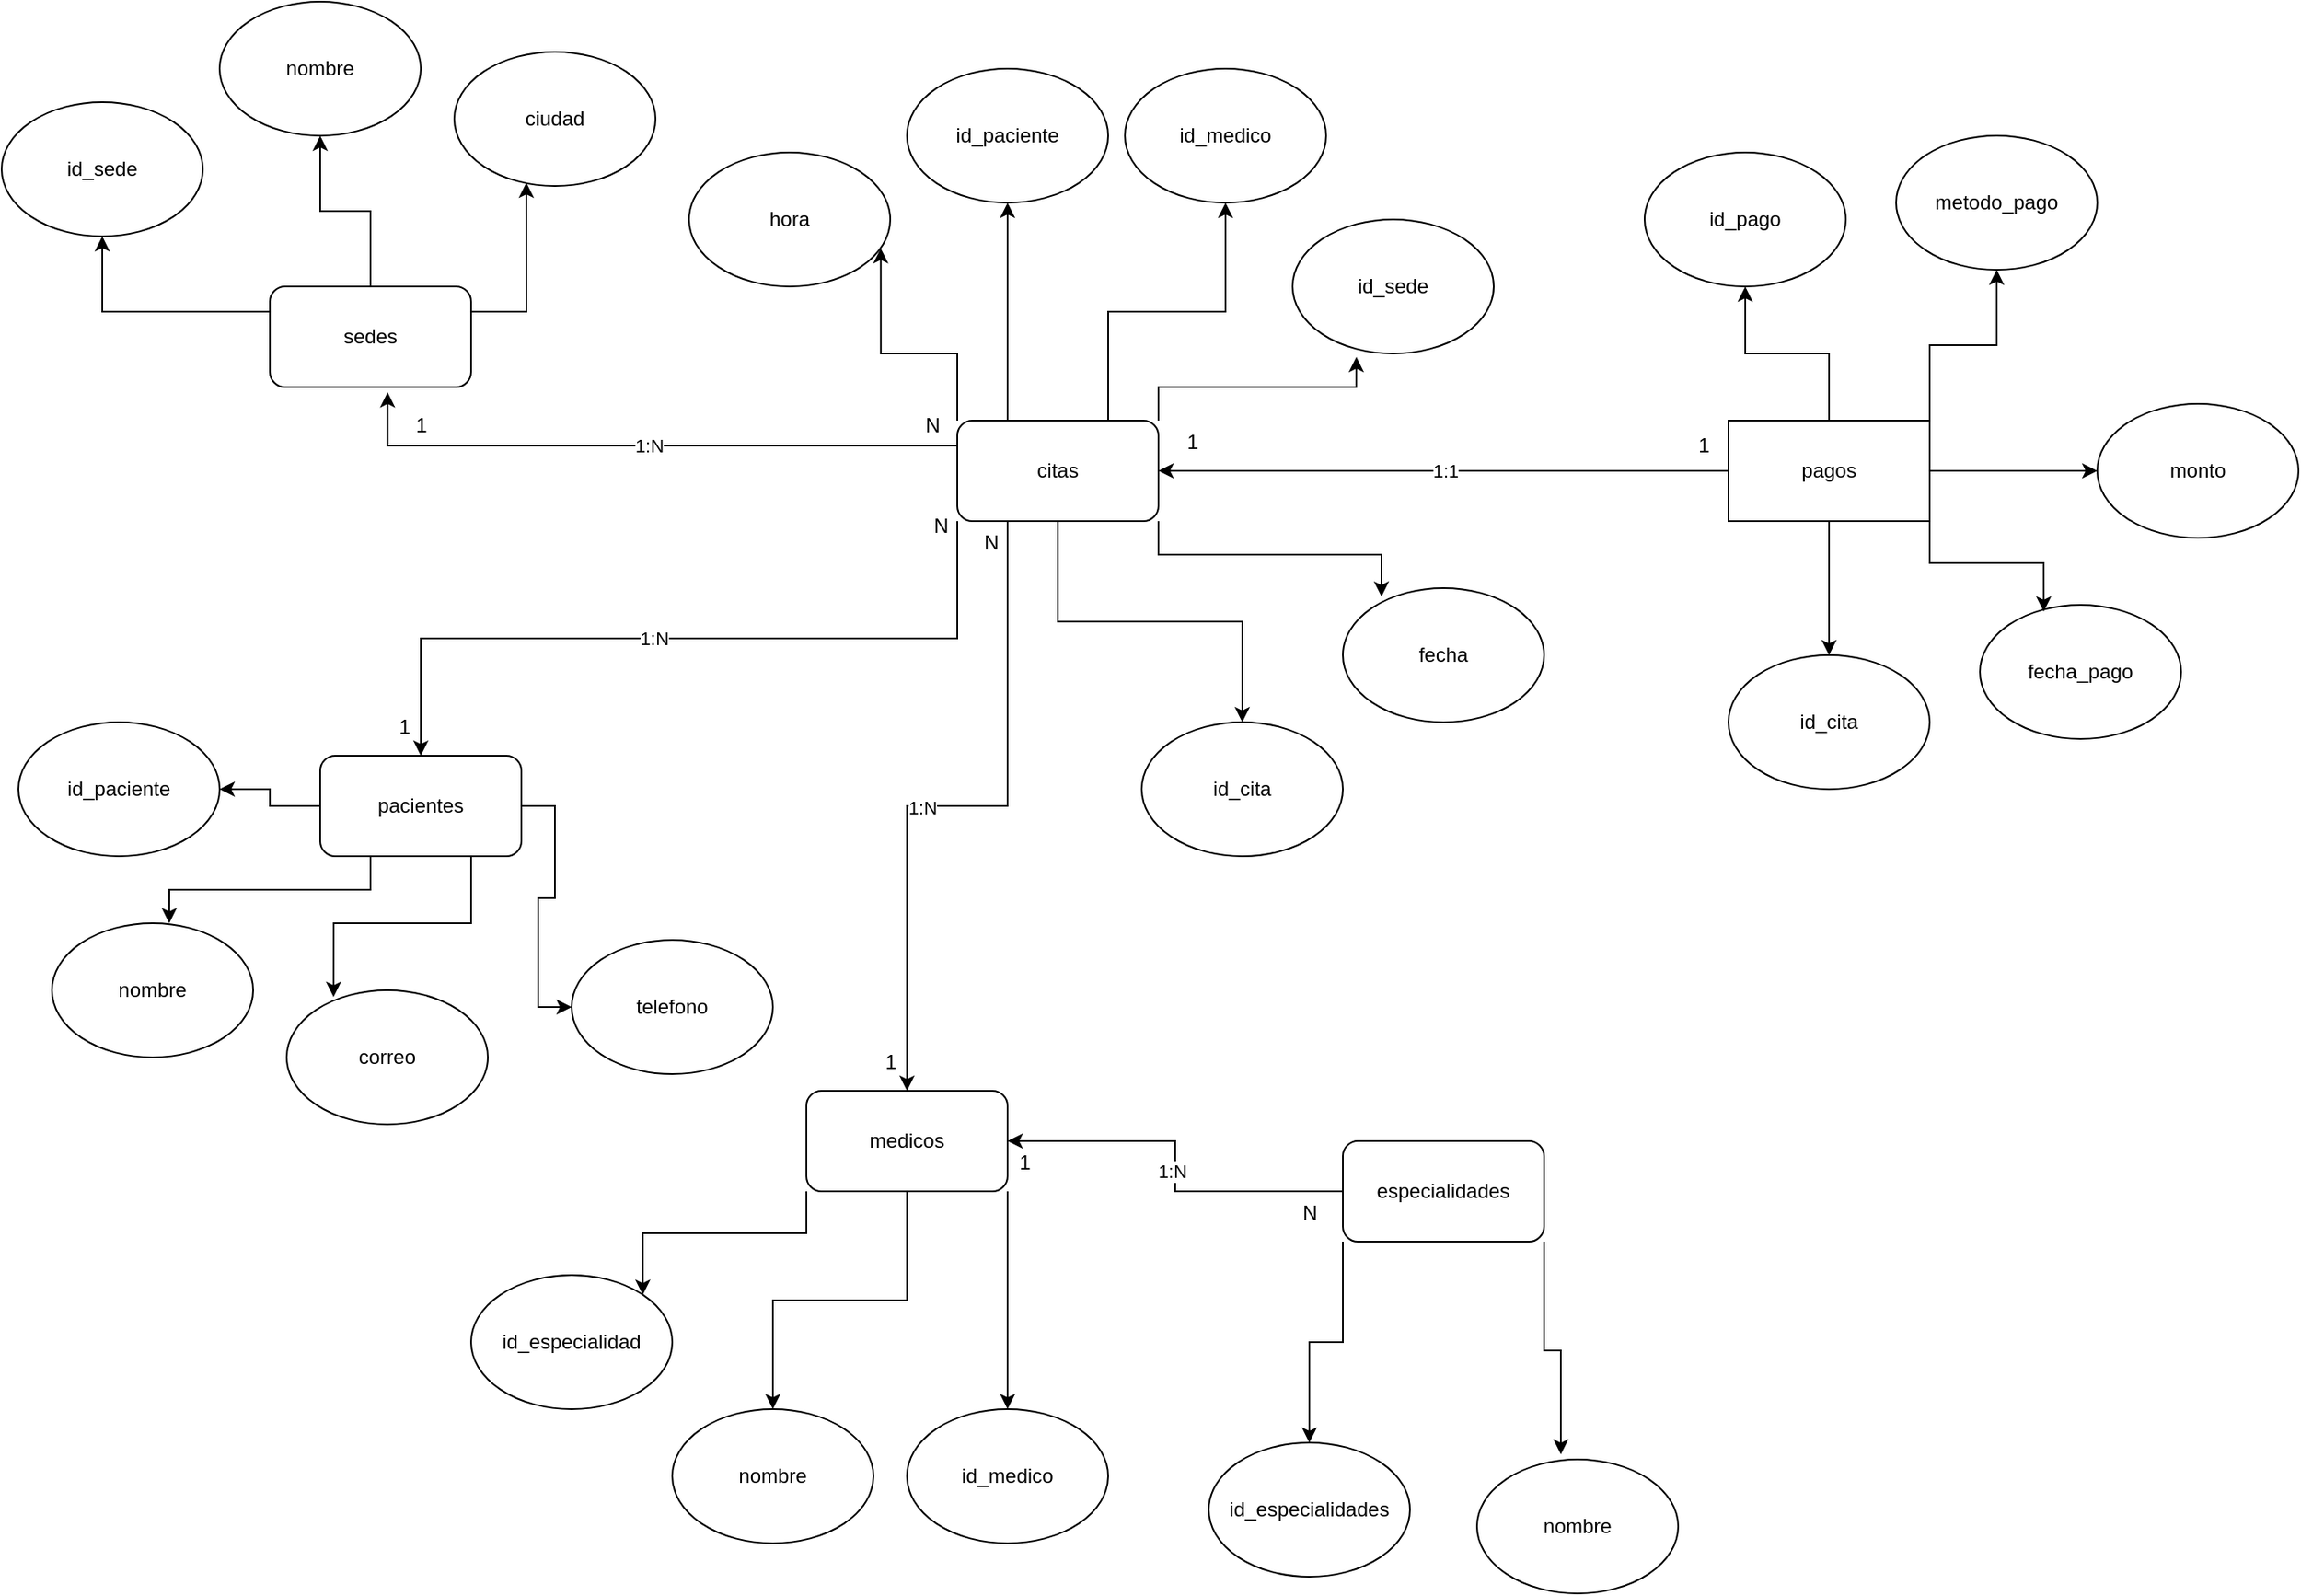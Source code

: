 <mxfile version="28.0.7">
  <diagram name="Página-1" id="0QFbv7XouJYIVFjFbHeS">
    <mxGraphModel dx="1826" dy="1183" grid="1" gridSize="10" guides="1" tooltips="1" connect="1" arrows="1" fold="1" page="0" pageScale="1" pageWidth="827" pageHeight="1169" math="0" shadow="0">
      <root>
        <mxCell id="0" />
        <mxCell id="1" parent="0" />
        <mxCell id="MwPjWRYvfaQTRuybYrs7-47" style="edgeStyle=orthogonalEdgeStyle;rounded=0;orthogonalLoop=1;jettySize=auto;html=1;exitX=0.5;exitY=1;exitDx=0;exitDy=0;entryX=0.5;entryY=0;entryDx=0;entryDy=0;" edge="1" parent="1" source="MwPjWRYvfaQTRuybYrs7-1" target="MwPjWRYvfaQTRuybYrs7-7">
          <mxGeometry relative="1" as="geometry" />
        </mxCell>
        <mxCell id="MwPjWRYvfaQTRuybYrs7-80" style="edgeStyle=orthogonalEdgeStyle;rounded=0;orthogonalLoop=1;jettySize=auto;html=1;exitX=0.25;exitY=1;exitDx=0;exitDy=0;entryX=0.5;entryY=0;entryDx=0;entryDy=0;" edge="1" parent="1" source="MwPjWRYvfaQTRuybYrs7-1" target="MwPjWRYvfaQTRuybYrs7-5">
          <mxGeometry relative="1" as="geometry" />
        </mxCell>
        <mxCell id="MwPjWRYvfaQTRuybYrs7-103" value="1:N" style="edgeLabel;html=1;align=center;verticalAlign=middle;resizable=0;points=[];" vertex="1" connectable="0" parent="MwPjWRYvfaQTRuybYrs7-80">
          <mxGeometry x="0.107" y="1" relative="1" as="geometry">
            <mxPoint as="offset" />
          </mxGeometry>
        </mxCell>
        <mxCell id="MwPjWRYvfaQTRuybYrs7-83" style="edgeStyle=orthogonalEdgeStyle;rounded=0;orthogonalLoop=1;jettySize=auto;html=1;exitX=0.75;exitY=0;exitDx=0;exitDy=0;entryX=0.5;entryY=1;entryDx=0;entryDy=0;" edge="1" parent="1" source="MwPjWRYvfaQTRuybYrs7-1" target="MwPjWRYvfaQTRuybYrs7-9">
          <mxGeometry relative="1" as="geometry" />
        </mxCell>
        <mxCell id="MwPjWRYvfaQTRuybYrs7-84" style="edgeStyle=orthogonalEdgeStyle;rounded=0;orthogonalLoop=1;jettySize=auto;html=1;exitX=0.25;exitY=0;exitDx=0;exitDy=0;entryX=0.5;entryY=1;entryDx=0;entryDy=0;" edge="1" parent="1" source="MwPjWRYvfaQTRuybYrs7-1" target="MwPjWRYvfaQTRuybYrs7-8">
          <mxGeometry relative="1" as="geometry" />
        </mxCell>
        <mxCell id="MwPjWRYvfaQTRuybYrs7-87" style="edgeStyle=orthogonalEdgeStyle;rounded=0;orthogonalLoop=1;jettySize=auto;html=1;exitX=0;exitY=1;exitDx=0;exitDy=0;entryX=0.5;entryY=0;entryDx=0;entryDy=0;" edge="1" parent="1" source="MwPjWRYvfaQTRuybYrs7-1" target="MwPjWRYvfaQTRuybYrs7-2">
          <mxGeometry relative="1" as="geometry" />
        </mxCell>
        <mxCell id="MwPjWRYvfaQTRuybYrs7-102" value="1:N" style="edgeLabel;html=1;align=center;verticalAlign=middle;resizable=0;points=[];" vertex="1" connectable="0" parent="MwPjWRYvfaQTRuybYrs7-87">
          <mxGeometry x="0.093" y="-1" relative="1" as="geometry">
            <mxPoint y="1" as="offset" />
          </mxGeometry>
        </mxCell>
        <mxCell id="MwPjWRYvfaQTRuybYrs7-1" value="citas" style="rounded=1;whiteSpace=wrap;html=1;" vertex="1" parent="1">
          <mxGeometry x="500" y="-10" width="120" height="60" as="geometry" />
        </mxCell>
        <mxCell id="MwPjWRYvfaQTRuybYrs7-62" style="edgeStyle=orthogonalEdgeStyle;rounded=0;orthogonalLoop=1;jettySize=auto;html=1;exitX=1;exitY=0.5;exitDx=0;exitDy=0;entryX=0;entryY=0.5;entryDx=0;entryDy=0;" edge="1" parent="1" source="MwPjWRYvfaQTRuybYrs7-2" target="MwPjWRYvfaQTRuybYrs7-58">
          <mxGeometry relative="1" as="geometry" />
        </mxCell>
        <mxCell id="MwPjWRYvfaQTRuybYrs7-64" style="edgeStyle=orthogonalEdgeStyle;rounded=0;orthogonalLoop=1;jettySize=auto;html=1;exitX=0;exitY=0.5;exitDx=0;exitDy=0;entryX=1;entryY=0.5;entryDx=0;entryDy=0;" edge="1" parent="1" source="MwPjWRYvfaQTRuybYrs7-2" target="MwPjWRYvfaQTRuybYrs7-55">
          <mxGeometry relative="1" as="geometry" />
        </mxCell>
        <mxCell id="MwPjWRYvfaQTRuybYrs7-2" value="pacientes" style="rounded=1;whiteSpace=wrap;html=1;" vertex="1" parent="1">
          <mxGeometry x="120" y="190" width="120" height="60" as="geometry" />
        </mxCell>
        <mxCell id="MwPjWRYvfaQTRuybYrs7-23" style="edgeStyle=orthogonalEdgeStyle;rounded=0;orthogonalLoop=1;jettySize=auto;html=1;exitX=0.5;exitY=0;exitDx=0;exitDy=0;entryX=0.5;entryY=1;entryDx=0;entryDy=0;" edge="1" parent="1" source="MwPjWRYvfaQTRuybYrs7-3" target="MwPjWRYvfaQTRuybYrs7-20">
          <mxGeometry relative="1" as="geometry" />
        </mxCell>
        <mxCell id="MwPjWRYvfaQTRuybYrs7-85" style="edgeStyle=orthogonalEdgeStyle;rounded=0;orthogonalLoop=1;jettySize=auto;html=1;exitX=0;exitY=0.25;exitDx=0;exitDy=0;" edge="1" parent="1" source="MwPjWRYvfaQTRuybYrs7-3" target="MwPjWRYvfaQTRuybYrs7-19">
          <mxGeometry relative="1" as="geometry" />
        </mxCell>
        <mxCell id="MwPjWRYvfaQTRuybYrs7-3" value="sedes" style="rounded=1;whiteSpace=wrap;html=1;" vertex="1" parent="1">
          <mxGeometry x="90" y="-90" width="120" height="60" as="geometry" />
        </mxCell>
        <mxCell id="MwPjWRYvfaQTRuybYrs7-40" style="edgeStyle=orthogonalEdgeStyle;rounded=0;orthogonalLoop=1;jettySize=auto;html=1;exitX=0.5;exitY=1;exitDx=0;exitDy=0;entryX=0.5;entryY=0;entryDx=0;entryDy=0;" edge="1" parent="1" source="MwPjWRYvfaQTRuybYrs7-4" target="MwPjWRYvfaQTRuybYrs7-33">
          <mxGeometry relative="1" as="geometry" />
        </mxCell>
        <mxCell id="MwPjWRYvfaQTRuybYrs7-42" style="edgeStyle=orthogonalEdgeStyle;rounded=0;orthogonalLoop=1;jettySize=auto;html=1;exitX=1;exitY=0;exitDx=0;exitDy=0;entryX=0.5;entryY=1;entryDx=0;entryDy=0;" edge="1" parent="1" source="MwPjWRYvfaQTRuybYrs7-4" target="MwPjWRYvfaQTRuybYrs7-36">
          <mxGeometry relative="1" as="geometry" />
        </mxCell>
        <mxCell id="MwPjWRYvfaQTRuybYrs7-44" style="edgeStyle=orthogonalEdgeStyle;rounded=0;orthogonalLoop=1;jettySize=auto;html=1;exitX=0.5;exitY=0;exitDx=0;exitDy=0;entryX=0.5;entryY=1;entryDx=0;entryDy=0;" edge="1" parent="1" source="MwPjWRYvfaQTRuybYrs7-4" target="MwPjWRYvfaQTRuybYrs7-35">
          <mxGeometry relative="1" as="geometry" />
        </mxCell>
        <mxCell id="MwPjWRYvfaQTRuybYrs7-45" style="edgeStyle=orthogonalEdgeStyle;rounded=0;orthogonalLoop=1;jettySize=auto;html=1;exitX=1;exitY=0.5;exitDx=0;exitDy=0;entryX=0;entryY=0.5;entryDx=0;entryDy=0;" edge="1" parent="1" source="MwPjWRYvfaQTRuybYrs7-4" target="MwPjWRYvfaQTRuybYrs7-34">
          <mxGeometry relative="1" as="geometry" />
        </mxCell>
        <mxCell id="MwPjWRYvfaQTRuybYrs7-71" style="edgeStyle=orthogonalEdgeStyle;rounded=0;orthogonalLoop=1;jettySize=auto;html=1;exitX=0;exitY=0.5;exitDx=0;exitDy=0;entryX=1;entryY=0.5;entryDx=0;entryDy=0;" edge="1" parent="1" source="MwPjWRYvfaQTRuybYrs7-4" target="MwPjWRYvfaQTRuybYrs7-1">
          <mxGeometry relative="1" as="geometry" />
        </mxCell>
        <mxCell id="MwPjWRYvfaQTRuybYrs7-105" value="1:1" style="edgeLabel;html=1;align=center;verticalAlign=middle;resizable=0;points=[];" vertex="1" connectable="0" parent="MwPjWRYvfaQTRuybYrs7-71">
          <mxGeometry x="-0.002" y="-1" relative="1" as="geometry">
            <mxPoint y="1" as="offset" />
          </mxGeometry>
        </mxCell>
        <mxCell id="MwPjWRYvfaQTRuybYrs7-4" value="pagos" style="rounded=0;whiteSpace=wrap;html=1;" vertex="1" parent="1">
          <mxGeometry x="960" y="-10" width="120" height="60" as="geometry" />
        </mxCell>
        <mxCell id="MwPjWRYvfaQTRuybYrs7-75" style="edgeStyle=orthogonalEdgeStyle;rounded=0;orthogonalLoop=1;jettySize=auto;html=1;exitX=0.5;exitY=1;exitDx=0;exitDy=0;entryX=0.5;entryY=0;entryDx=0;entryDy=0;" edge="1" parent="1" source="MwPjWRYvfaQTRuybYrs7-5" target="MwPjWRYvfaQTRuybYrs7-26">
          <mxGeometry relative="1" as="geometry" />
        </mxCell>
        <mxCell id="MwPjWRYvfaQTRuybYrs7-76" style="edgeStyle=orthogonalEdgeStyle;rounded=0;orthogonalLoop=1;jettySize=auto;html=1;exitX=0;exitY=1;exitDx=0;exitDy=0;entryX=1;entryY=0;entryDx=0;entryDy=0;" edge="1" parent="1" source="MwPjWRYvfaQTRuybYrs7-5" target="MwPjWRYvfaQTRuybYrs7-25">
          <mxGeometry relative="1" as="geometry" />
        </mxCell>
        <mxCell id="MwPjWRYvfaQTRuybYrs7-82" style="edgeStyle=orthogonalEdgeStyle;rounded=0;orthogonalLoop=1;jettySize=auto;html=1;exitX=1;exitY=1;exitDx=0;exitDy=0;entryX=0.5;entryY=0;entryDx=0;entryDy=0;" edge="1" parent="1" source="MwPjWRYvfaQTRuybYrs7-5" target="MwPjWRYvfaQTRuybYrs7-27">
          <mxGeometry relative="1" as="geometry" />
        </mxCell>
        <mxCell id="MwPjWRYvfaQTRuybYrs7-5" value="medicos" style="rounded=1;whiteSpace=wrap;html=1;" vertex="1" parent="1">
          <mxGeometry x="410" y="390" width="120" height="60" as="geometry" />
        </mxCell>
        <mxCell id="MwPjWRYvfaQTRuybYrs7-54" style="edgeStyle=orthogonalEdgeStyle;rounded=0;orthogonalLoop=1;jettySize=auto;html=1;exitX=0;exitY=1;exitDx=0;exitDy=0;entryX=0.5;entryY=0;entryDx=0;entryDy=0;" edge="1" parent="1" source="MwPjWRYvfaQTRuybYrs7-6" target="MwPjWRYvfaQTRuybYrs7-52">
          <mxGeometry relative="1" as="geometry" />
        </mxCell>
        <mxCell id="MwPjWRYvfaQTRuybYrs7-96" style="edgeStyle=orthogonalEdgeStyle;rounded=0;orthogonalLoop=1;jettySize=auto;html=1;exitX=0;exitY=0.5;exitDx=0;exitDy=0;entryX=1;entryY=0.5;entryDx=0;entryDy=0;" edge="1" parent="1" source="MwPjWRYvfaQTRuybYrs7-6" target="MwPjWRYvfaQTRuybYrs7-5">
          <mxGeometry relative="1" as="geometry" />
        </mxCell>
        <mxCell id="MwPjWRYvfaQTRuybYrs7-104" value="1:N" style="edgeLabel;html=1;align=center;verticalAlign=middle;resizable=0;points=[];" vertex="1" connectable="0" parent="MwPjWRYvfaQTRuybYrs7-96">
          <mxGeometry x="-0.025" y="2" relative="1" as="geometry">
            <mxPoint as="offset" />
          </mxGeometry>
        </mxCell>
        <mxCell id="MwPjWRYvfaQTRuybYrs7-6" value="especialidades" style="rounded=1;whiteSpace=wrap;html=1;" vertex="1" parent="1">
          <mxGeometry x="730" y="420" width="120" height="60" as="geometry" />
        </mxCell>
        <mxCell id="MwPjWRYvfaQTRuybYrs7-7" value="id_cita" style="ellipse;whiteSpace=wrap;html=1;" vertex="1" parent="1">
          <mxGeometry x="610" y="170" width="120" height="80" as="geometry" />
        </mxCell>
        <mxCell id="MwPjWRYvfaQTRuybYrs7-8" value="id_paciente" style="ellipse;whiteSpace=wrap;html=1;" vertex="1" parent="1">
          <mxGeometry x="470" y="-220" width="120" height="80" as="geometry" />
        </mxCell>
        <mxCell id="MwPjWRYvfaQTRuybYrs7-9" value="id_medico" style="ellipse;whiteSpace=wrap;html=1;" vertex="1" parent="1">
          <mxGeometry x="600" y="-220" width="120" height="80" as="geometry" />
        </mxCell>
        <mxCell id="MwPjWRYvfaQTRuybYrs7-10" value="id_sede" style="ellipse;whiteSpace=wrap;html=1;" vertex="1" parent="1">
          <mxGeometry x="700" y="-130" width="120" height="80" as="geometry" />
        </mxCell>
        <mxCell id="MwPjWRYvfaQTRuybYrs7-11" value="fecha" style="ellipse;whiteSpace=wrap;html=1;" vertex="1" parent="1">
          <mxGeometry x="730" y="90" width="120" height="80" as="geometry" />
        </mxCell>
        <mxCell id="MwPjWRYvfaQTRuybYrs7-12" value="hora" style="ellipse;whiteSpace=wrap;html=1;" vertex="1" parent="1">
          <mxGeometry x="340" y="-170" width="120" height="80" as="geometry" />
        </mxCell>
        <mxCell id="MwPjWRYvfaQTRuybYrs7-19" value="id_sede" style="ellipse;whiteSpace=wrap;html=1;" vertex="1" parent="1">
          <mxGeometry x="-70" y="-200" width="120" height="80" as="geometry" />
        </mxCell>
        <mxCell id="MwPjWRYvfaQTRuybYrs7-20" value="nombre" style="ellipse;whiteSpace=wrap;html=1;" vertex="1" parent="1">
          <mxGeometry x="60" y="-260" width="120" height="80" as="geometry" />
        </mxCell>
        <mxCell id="MwPjWRYvfaQTRuybYrs7-21" value="ciudad" style="ellipse;whiteSpace=wrap;html=1;" vertex="1" parent="1">
          <mxGeometry x="200" y="-230" width="120" height="80" as="geometry" />
        </mxCell>
        <mxCell id="MwPjWRYvfaQTRuybYrs7-24" style="edgeStyle=orthogonalEdgeStyle;rounded=0;orthogonalLoop=1;jettySize=auto;html=1;exitX=1;exitY=0.25;exitDx=0;exitDy=0;entryX=0.358;entryY=0.975;entryDx=0;entryDy=0;entryPerimeter=0;" edge="1" parent="1" source="MwPjWRYvfaQTRuybYrs7-3" target="MwPjWRYvfaQTRuybYrs7-21">
          <mxGeometry relative="1" as="geometry" />
        </mxCell>
        <mxCell id="MwPjWRYvfaQTRuybYrs7-25" value="id_especialidad" style="ellipse;whiteSpace=wrap;html=1;" vertex="1" parent="1">
          <mxGeometry x="210" y="500" width="120" height="80" as="geometry" />
        </mxCell>
        <mxCell id="MwPjWRYvfaQTRuybYrs7-26" value="nombre" style="ellipse;whiteSpace=wrap;html=1;" vertex="1" parent="1">
          <mxGeometry x="330" y="580" width="120" height="80" as="geometry" />
        </mxCell>
        <mxCell id="MwPjWRYvfaQTRuybYrs7-27" value="id_medico" style="ellipse;whiteSpace=wrap;html=1;" vertex="1" parent="1">
          <mxGeometry x="470" y="580" width="120" height="80" as="geometry" />
        </mxCell>
        <mxCell id="MwPjWRYvfaQTRuybYrs7-33" value="id_cita" style="ellipse;whiteSpace=wrap;html=1;" vertex="1" parent="1">
          <mxGeometry x="960" y="130" width="120" height="80" as="geometry" />
        </mxCell>
        <mxCell id="MwPjWRYvfaQTRuybYrs7-34" value="monto" style="ellipse;whiteSpace=wrap;html=1;" vertex="1" parent="1">
          <mxGeometry x="1180" y="-20" width="120" height="80" as="geometry" />
        </mxCell>
        <mxCell id="MwPjWRYvfaQTRuybYrs7-35" value="id_pago" style="ellipse;whiteSpace=wrap;html=1;" vertex="1" parent="1">
          <mxGeometry x="910" y="-170" width="120" height="80" as="geometry" />
        </mxCell>
        <mxCell id="MwPjWRYvfaQTRuybYrs7-36" value="metodo_pago" style="ellipse;whiteSpace=wrap;html=1;" vertex="1" parent="1">
          <mxGeometry x="1060" y="-180" width="120" height="80" as="geometry" />
        </mxCell>
        <mxCell id="MwPjWRYvfaQTRuybYrs7-37" value="fecha_pago" style="ellipse;whiteSpace=wrap;html=1;" vertex="1" parent="1">
          <mxGeometry x="1110" y="100" width="120" height="80" as="geometry" />
        </mxCell>
        <mxCell id="MwPjWRYvfaQTRuybYrs7-39" style="edgeStyle=orthogonalEdgeStyle;rounded=0;orthogonalLoop=1;jettySize=auto;html=1;exitX=1;exitY=1;exitDx=0;exitDy=0;entryX=0.317;entryY=0.05;entryDx=0;entryDy=0;entryPerimeter=0;" edge="1" parent="1" source="MwPjWRYvfaQTRuybYrs7-4" target="MwPjWRYvfaQTRuybYrs7-37">
          <mxGeometry relative="1" as="geometry" />
        </mxCell>
        <mxCell id="MwPjWRYvfaQTRuybYrs7-48" style="edgeStyle=orthogonalEdgeStyle;rounded=0;orthogonalLoop=1;jettySize=auto;html=1;exitX=1;exitY=1;exitDx=0;exitDy=0;entryX=0.192;entryY=0.063;entryDx=0;entryDy=0;entryPerimeter=0;" edge="1" parent="1" source="MwPjWRYvfaQTRuybYrs7-1" target="MwPjWRYvfaQTRuybYrs7-11">
          <mxGeometry relative="1" as="geometry" />
        </mxCell>
        <mxCell id="MwPjWRYvfaQTRuybYrs7-51" value="nombre" style="ellipse;whiteSpace=wrap;html=1;" vertex="1" parent="1">
          <mxGeometry x="810" y="610" width="120" height="80" as="geometry" />
        </mxCell>
        <mxCell id="MwPjWRYvfaQTRuybYrs7-52" value="id_especialidades" style="ellipse;whiteSpace=wrap;html=1;" vertex="1" parent="1">
          <mxGeometry x="650" y="600" width="120" height="80" as="geometry" />
        </mxCell>
        <mxCell id="MwPjWRYvfaQTRuybYrs7-53" style="edgeStyle=orthogonalEdgeStyle;rounded=0;orthogonalLoop=1;jettySize=auto;html=1;exitX=1;exitY=1;exitDx=0;exitDy=0;entryX=0.417;entryY=-0.037;entryDx=0;entryDy=0;entryPerimeter=0;" edge="1" parent="1" source="MwPjWRYvfaQTRuybYrs7-6" target="MwPjWRYvfaQTRuybYrs7-51">
          <mxGeometry relative="1" as="geometry" />
        </mxCell>
        <mxCell id="MwPjWRYvfaQTRuybYrs7-55" value="id_paciente" style="ellipse;whiteSpace=wrap;html=1;" vertex="1" parent="1">
          <mxGeometry x="-60" y="170" width="120" height="80" as="geometry" />
        </mxCell>
        <mxCell id="MwPjWRYvfaQTRuybYrs7-56" value="nombre" style="ellipse;whiteSpace=wrap;html=1;" vertex="1" parent="1">
          <mxGeometry x="-40" y="290" width="120" height="80" as="geometry" />
        </mxCell>
        <mxCell id="MwPjWRYvfaQTRuybYrs7-57" value="correo" style="ellipse;whiteSpace=wrap;html=1;" vertex="1" parent="1">
          <mxGeometry x="100" y="330" width="120" height="80" as="geometry" />
        </mxCell>
        <mxCell id="MwPjWRYvfaQTRuybYrs7-58" value="telefono" style="ellipse;whiteSpace=wrap;html=1;" vertex="1" parent="1">
          <mxGeometry x="270" y="300" width="120" height="80" as="geometry" />
        </mxCell>
        <mxCell id="MwPjWRYvfaQTRuybYrs7-60" style="edgeStyle=orthogonalEdgeStyle;rounded=0;orthogonalLoop=1;jettySize=auto;html=1;exitX=0.75;exitY=1;exitDx=0;exitDy=0;entryX=0.233;entryY=0.05;entryDx=0;entryDy=0;entryPerimeter=0;" edge="1" parent="1" source="MwPjWRYvfaQTRuybYrs7-2" target="MwPjWRYvfaQTRuybYrs7-57">
          <mxGeometry relative="1" as="geometry" />
        </mxCell>
        <mxCell id="MwPjWRYvfaQTRuybYrs7-61" style="edgeStyle=orthogonalEdgeStyle;rounded=0;orthogonalLoop=1;jettySize=auto;html=1;exitX=0.25;exitY=1;exitDx=0;exitDy=0;entryX=0.583;entryY=0;entryDx=0;entryDy=0;entryPerimeter=0;" edge="1" parent="1" source="MwPjWRYvfaQTRuybYrs7-2" target="MwPjWRYvfaQTRuybYrs7-56">
          <mxGeometry relative="1" as="geometry" />
        </mxCell>
        <mxCell id="MwPjWRYvfaQTRuybYrs7-65" style="edgeStyle=orthogonalEdgeStyle;rounded=0;orthogonalLoop=1;jettySize=auto;html=1;exitX=1;exitY=0;exitDx=0;exitDy=0;entryX=0.317;entryY=1.025;entryDx=0;entryDy=0;entryPerimeter=0;" edge="1" parent="1" source="MwPjWRYvfaQTRuybYrs7-1" target="MwPjWRYvfaQTRuybYrs7-10">
          <mxGeometry relative="1" as="geometry" />
        </mxCell>
        <mxCell id="MwPjWRYvfaQTRuybYrs7-77" style="edgeStyle=orthogonalEdgeStyle;rounded=0;orthogonalLoop=1;jettySize=auto;html=1;exitX=0;exitY=0.25;exitDx=0;exitDy=0;entryX=0.585;entryY=1.052;entryDx=0;entryDy=0;entryPerimeter=0;" edge="1" parent="1" source="MwPjWRYvfaQTRuybYrs7-1" target="MwPjWRYvfaQTRuybYrs7-3">
          <mxGeometry relative="1" as="geometry" />
        </mxCell>
        <mxCell id="MwPjWRYvfaQTRuybYrs7-101" value="1:N" style="edgeLabel;html=1;align=center;verticalAlign=middle;resizable=0;points=[];" vertex="1" connectable="0" parent="MwPjWRYvfaQTRuybYrs7-77">
          <mxGeometry x="-0.006" y="-1" relative="1" as="geometry">
            <mxPoint y="1" as="offset" />
          </mxGeometry>
        </mxCell>
        <mxCell id="MwPjWRYvfaQTRuybYrs7-79" style="edgeStyle=orthogonalEdgeStyle;rounded=0;orthogonalLoop=1;jettySize=auto;html=1;exitX=0;exitY=0;exitDx=0;exitDy=0;entryX=0.953;entryY=0.715;entryDx=0;entryDy=0;entryPerimeter=0;" edge="1" parent="1" source="MwPjWRYvfaQTRuybYrs7-1" target="MwPjWRYvfaQTRuybYrs7-12">
          <mxGeometry relative="1" as="geometry" />
        </mxCell>
        <mxCell id="MwPjWRYvfaQTRuybYrs7-88" value="1" style="text;html=1;align=center;verticalAlign=middle;resizable=0;points=[];autosize=1;strokeColor=none;fillColor=none;" vertex="1" parent="1">
          <mxGeometry x="165" y="-22" width="30" height="30" as="geometry" />
        </mxCell>
        <mxCell id="MwPjWRYvfaQTRuybYrs7-89" value="N" style="text;html=1;align=center;verticalAlign=middle;resizable=0;points=[];autosize=1;strokeColor=none;fillColor=none;" vertex="1" parent="1">
          <mxGeometry x="470" y="-22" width="30" height="30" as="geometry" />
        </mxCell>
        <mxCell id="MwPjWRYvfaQTRuybYrs7-91" value="1" style="text;html=1;align=center;verticalAlign=middle;resizable=0;points=[];autosize=1;strokeColor=none;fillColor=none;" vertex="1" parent="1">
          <mxGeometry x="155" y="158" width="30" height="30" as="geometry" />
        </mxCell>
        <mxCell id="MwPjWRYvfaQTRuybYrs7-92" value="N" style="text;html=1;align=center;verticalAlign=middle;resizable=0;points=[];autosize=1;strokeColor=none;fillColor=none;" vertex="1" parent="1">
          <mxGeometry x="475" y="38" width="30" height="30" as="geometry" />
        </mxCell>
        <mxCell id="MwPjWRYvfaQTRuybYrs7-93" value="1" style="text;html=1;align=center;verticalAlign=middle;resizable=0;points=[];autosize=1;strokeColor=none;fillColor=none;" vertex="1" parent="1">
          <mxGeometry x="445" y="358" width="30" height="30" as="geometry" />
        </mxCell>
        <mxCell id="MwPjWRYvfaQTRuybYrs7-94" value="N" style="text;html=1;align=center;verticalAlign=middle;resizable=0;points=[];autosize=1;strokeColor=none;fillColor=none;" vertex="1" parent="1">
          <mxGeometry x="505" y="48" width="30" height="30" as="geometry" />
        </mxCell>
        <mxCell id="MwPjWRYvfaQTRuybYrs7-97" value="1" style="text;html=1;align=center;verticalAlign=middle;resizable=0;points=[];autosize=1;strokeColor=none;fillColor=none;" vertex="1" parent="1">
          <mxGeometry x="525" y="418" width="30" height="30" as="geometry" />
        </mxCell>
        <mxCell id="MwPjWRYvfaQTRuybYrs7-98" value="N" style="text;html=1;align=center;verticalAlign=middle;resizable=0;points=[];autosize=1;strokeColor=none;fillColor=none;" vertex="1" parent="1">
          <mxGeometry x="695" y="448" width="30" height="30" as="geometry" />
        </mxCell>
        <mxCell id="MwPjWRYvfaQTRuybYrs7-99" value="1" style="text;html=1;align=center;verticalAlign=middle;resizable=0;points=[];autosize=1;strokeColor=none;fillColor=none;" vertex="1" parent="1">
          <mxGeometry x="625" y="-12" width="30" height="30" as="geometry" />
        </mxCell>
        <mxCell id="MwPjWRYvfaQTRuybYrs7-100" value="1" style="text;html=1;align=center;verticalAlign=middle;resizable=0;points=[];autosize=1;strokeColor=none;fillColor=none;" vertex="1" parent="1">
          <mxGeometry x="930" y="-10" width="30" height="30" as="geometry" />
        </mxCell>
      </root>
    </mxGraphModel>
  </diagram>
</mxfile>

